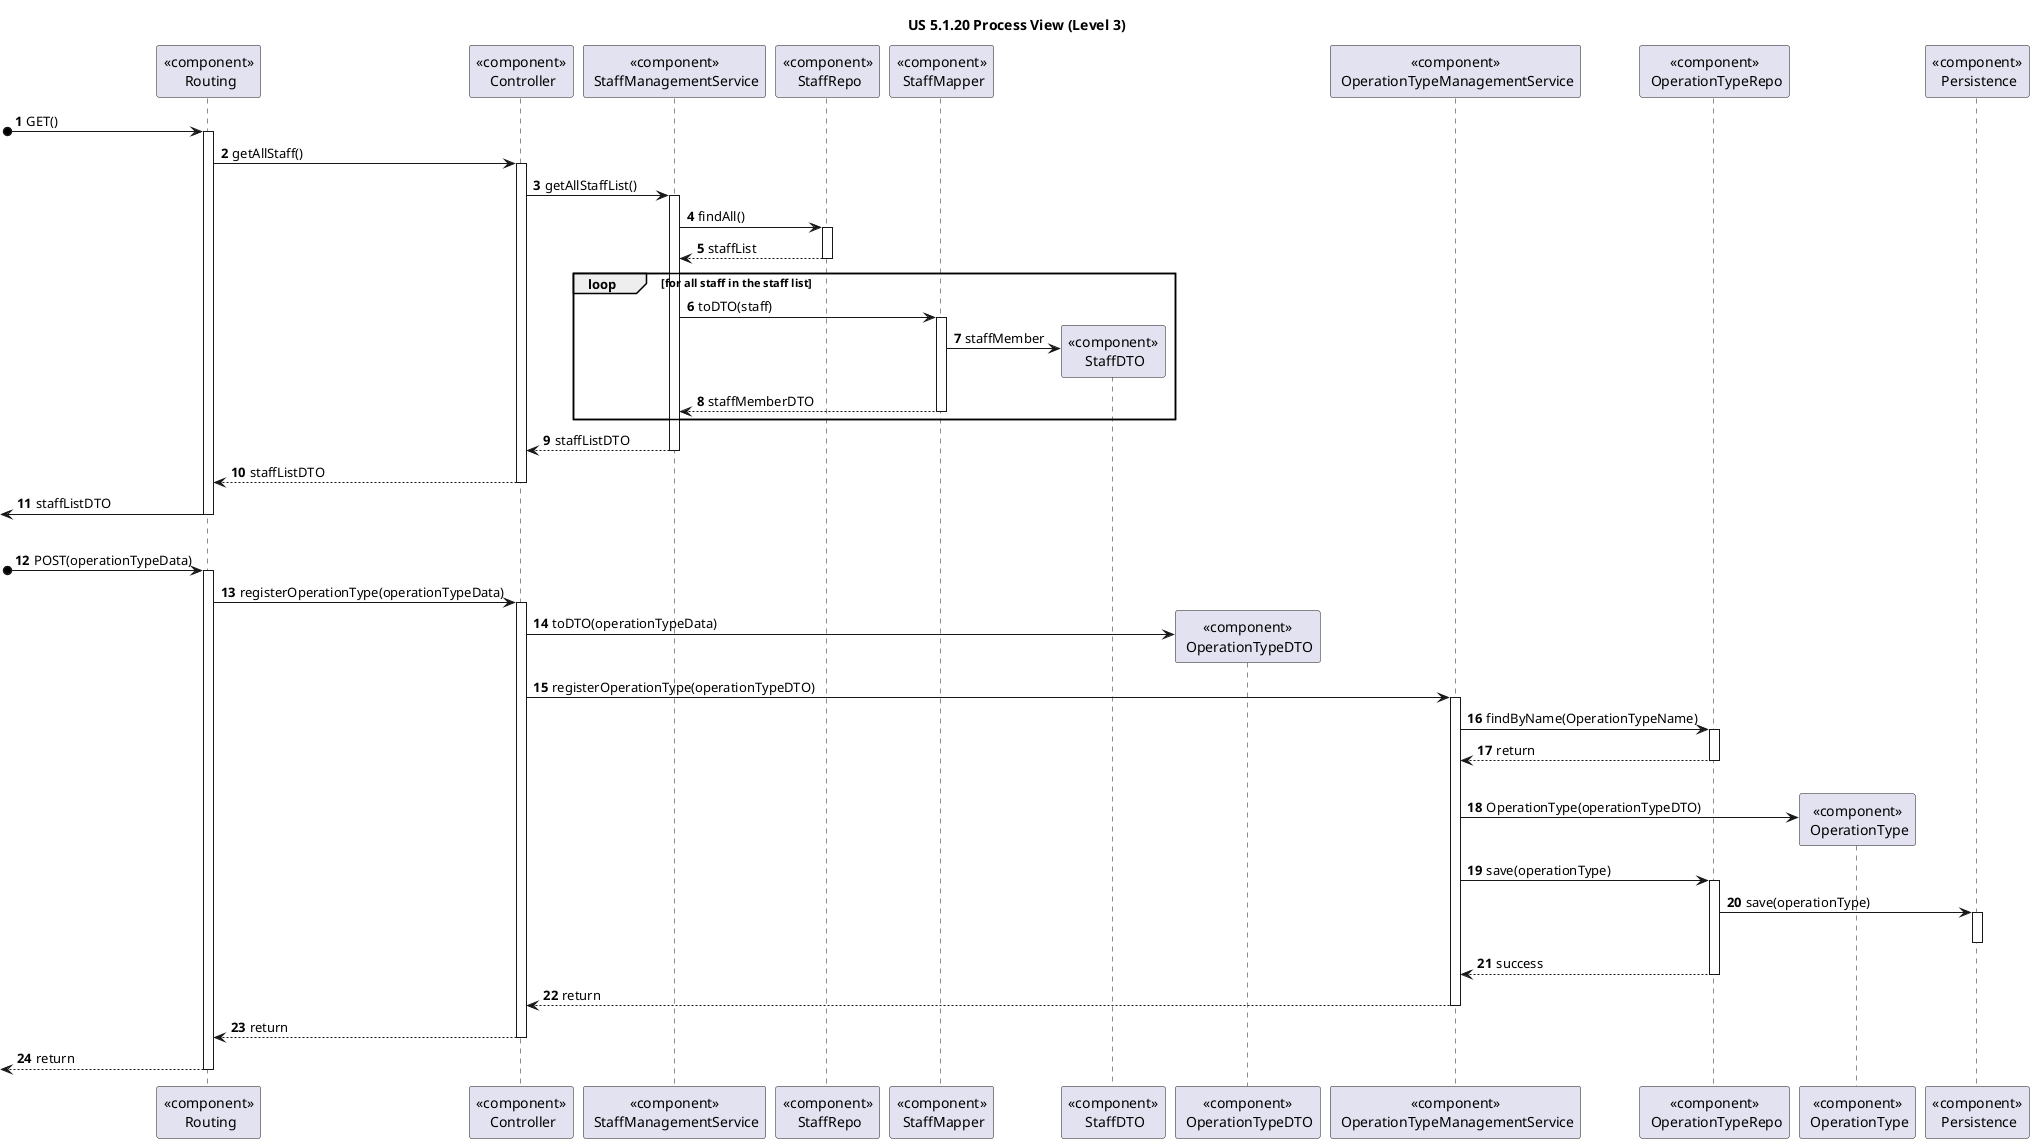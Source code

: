 @startuml
'https://plantuml.com/sequence-diagram

title US 5.1.20 Process View (Level 3)

autonumber

participant "<<component>>\n Routing" as ROUTE
participant "<<component>>\n Controller" as CONTROL

participant "<<component>>\n StaffManagementService" as STAFFServ
participant "<<component>>\n StaffRepo" as STAFFRepo
participant "<<component>>\n StaffMapper" as STAFFMapper
participant "<<component>>\n StaffDTO" as STAFFDTO

participant "<<component>>\n OperationTypeDTO" as OPTYDTO
participant "<<component>>\n OperationTypeManagementService" as OPTYServ
participant "<<component>>\n OperationTypeRepo" as OPTYRepo
participant "<<component>>\n OperationType" as OPTY

participant "<<component>>\n Persistence" as PERSISTENCE


[o-> ROUTE : GET()
activate ROUTE

ROUTE -> CONTROL : getAllStaff()
activate CONTROL

CONTROL -> STAFFServ : getAllStaffList()
activate STAFFServ

STAFFServ -> STAFFRepo : findAll()
activate STAFFRepo

STAFFRepo --> STAFFServ : staffList
deactivate STAFFRepo

loop for all staff in the staff list

STAFFServ -> STAFFMapper : toDTO(staff)
activate STAFFMapper

STAFFMapper -> STAFFDTO ** : staffMember

STAFFMapper --> STAFFServ : staffMemberDTO
deactivate STAFFMapper
end loop

STAFFServ --> CONTROL : staffListDTO
deactivate STAFFServ


CONTROL --> ROUTE : staffListDTO
deactivate CONTROL

<- ROUTE : staffListDTO
deactivate ROUTE

|||

'probably json
[o-> ROUTE : POST(operationTypeData)
activate ROUTE

ROUTE -> CONTROL : registerOperationType(operationTypeData)
activate CONTROL

CONTROL -> OPTYDTO ** : toDTO(operationTypeData)

CONTROL -> OPTYServ : registerOperationType(operationTypeDTO)
activate OPTYServ

OPTYServ -> OPTYRepo : findByName(OperationTypeName)
activate OPTYRepo

OPTYRepo --> OPTYServ : return
deactivate OPTYRepo

|||

OPTYServ -> OPTY ** : OperationType(operationTypeDTO)

OPTYServ -> OPTYRepo : save(operationType)
activate OPTYRepo

OPTYRepo -> PERSISTENCE : save(operationType)
activate PERSISTENCE
deactivate PERSISTENCE

OPTYRepo --> OPTYServ : success
deactivate OPTYRepo

OPTYServ --> CONTROL : return
deactivate OPTYServ

CONTROL --> ROUTE : return
deactivate CONTROL

<-- ROUTE : return
deactivate ROUTE


@enduml